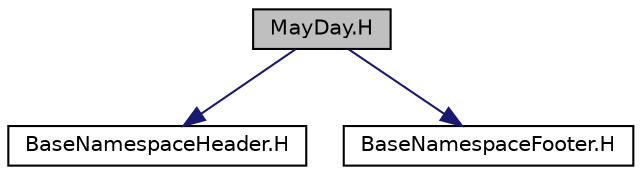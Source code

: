 digraph "MayDay.H"
{
  edge [fontname="Helvetica",fontsize="10",labelfontname="Helvetica",labelfontsize="10"];
  node [fontname="Helvetica",fontsize="10",shape=record];
  Node0 [label="MayDay.H",height=0.2,width=0.4,color="black", fillcolor="grey75", style="filled", fontcolor="black"];
  Node0 -> Node1 [color="midnightblue",fontsize="10",style="solid",fontname="Helvetica"];
  Node1 [label="BaseNamespaceHeader.H",height=0.2,width=0.4,color="black", fillcolor="white", style="filled",URL="$BaseNamespaceHeader_8H.html"];
  Node0 -> Node2 [color="midnightblue",fontsize="10",style="solid",fontname="Helvetica"];
  Node2 [label="BaseNamespaceFooter.H",height=0.2,width=0.4,color="black", fillcolor="white", style="filled",URL="$BaseNamespaceFooter_8H.html"];
}
